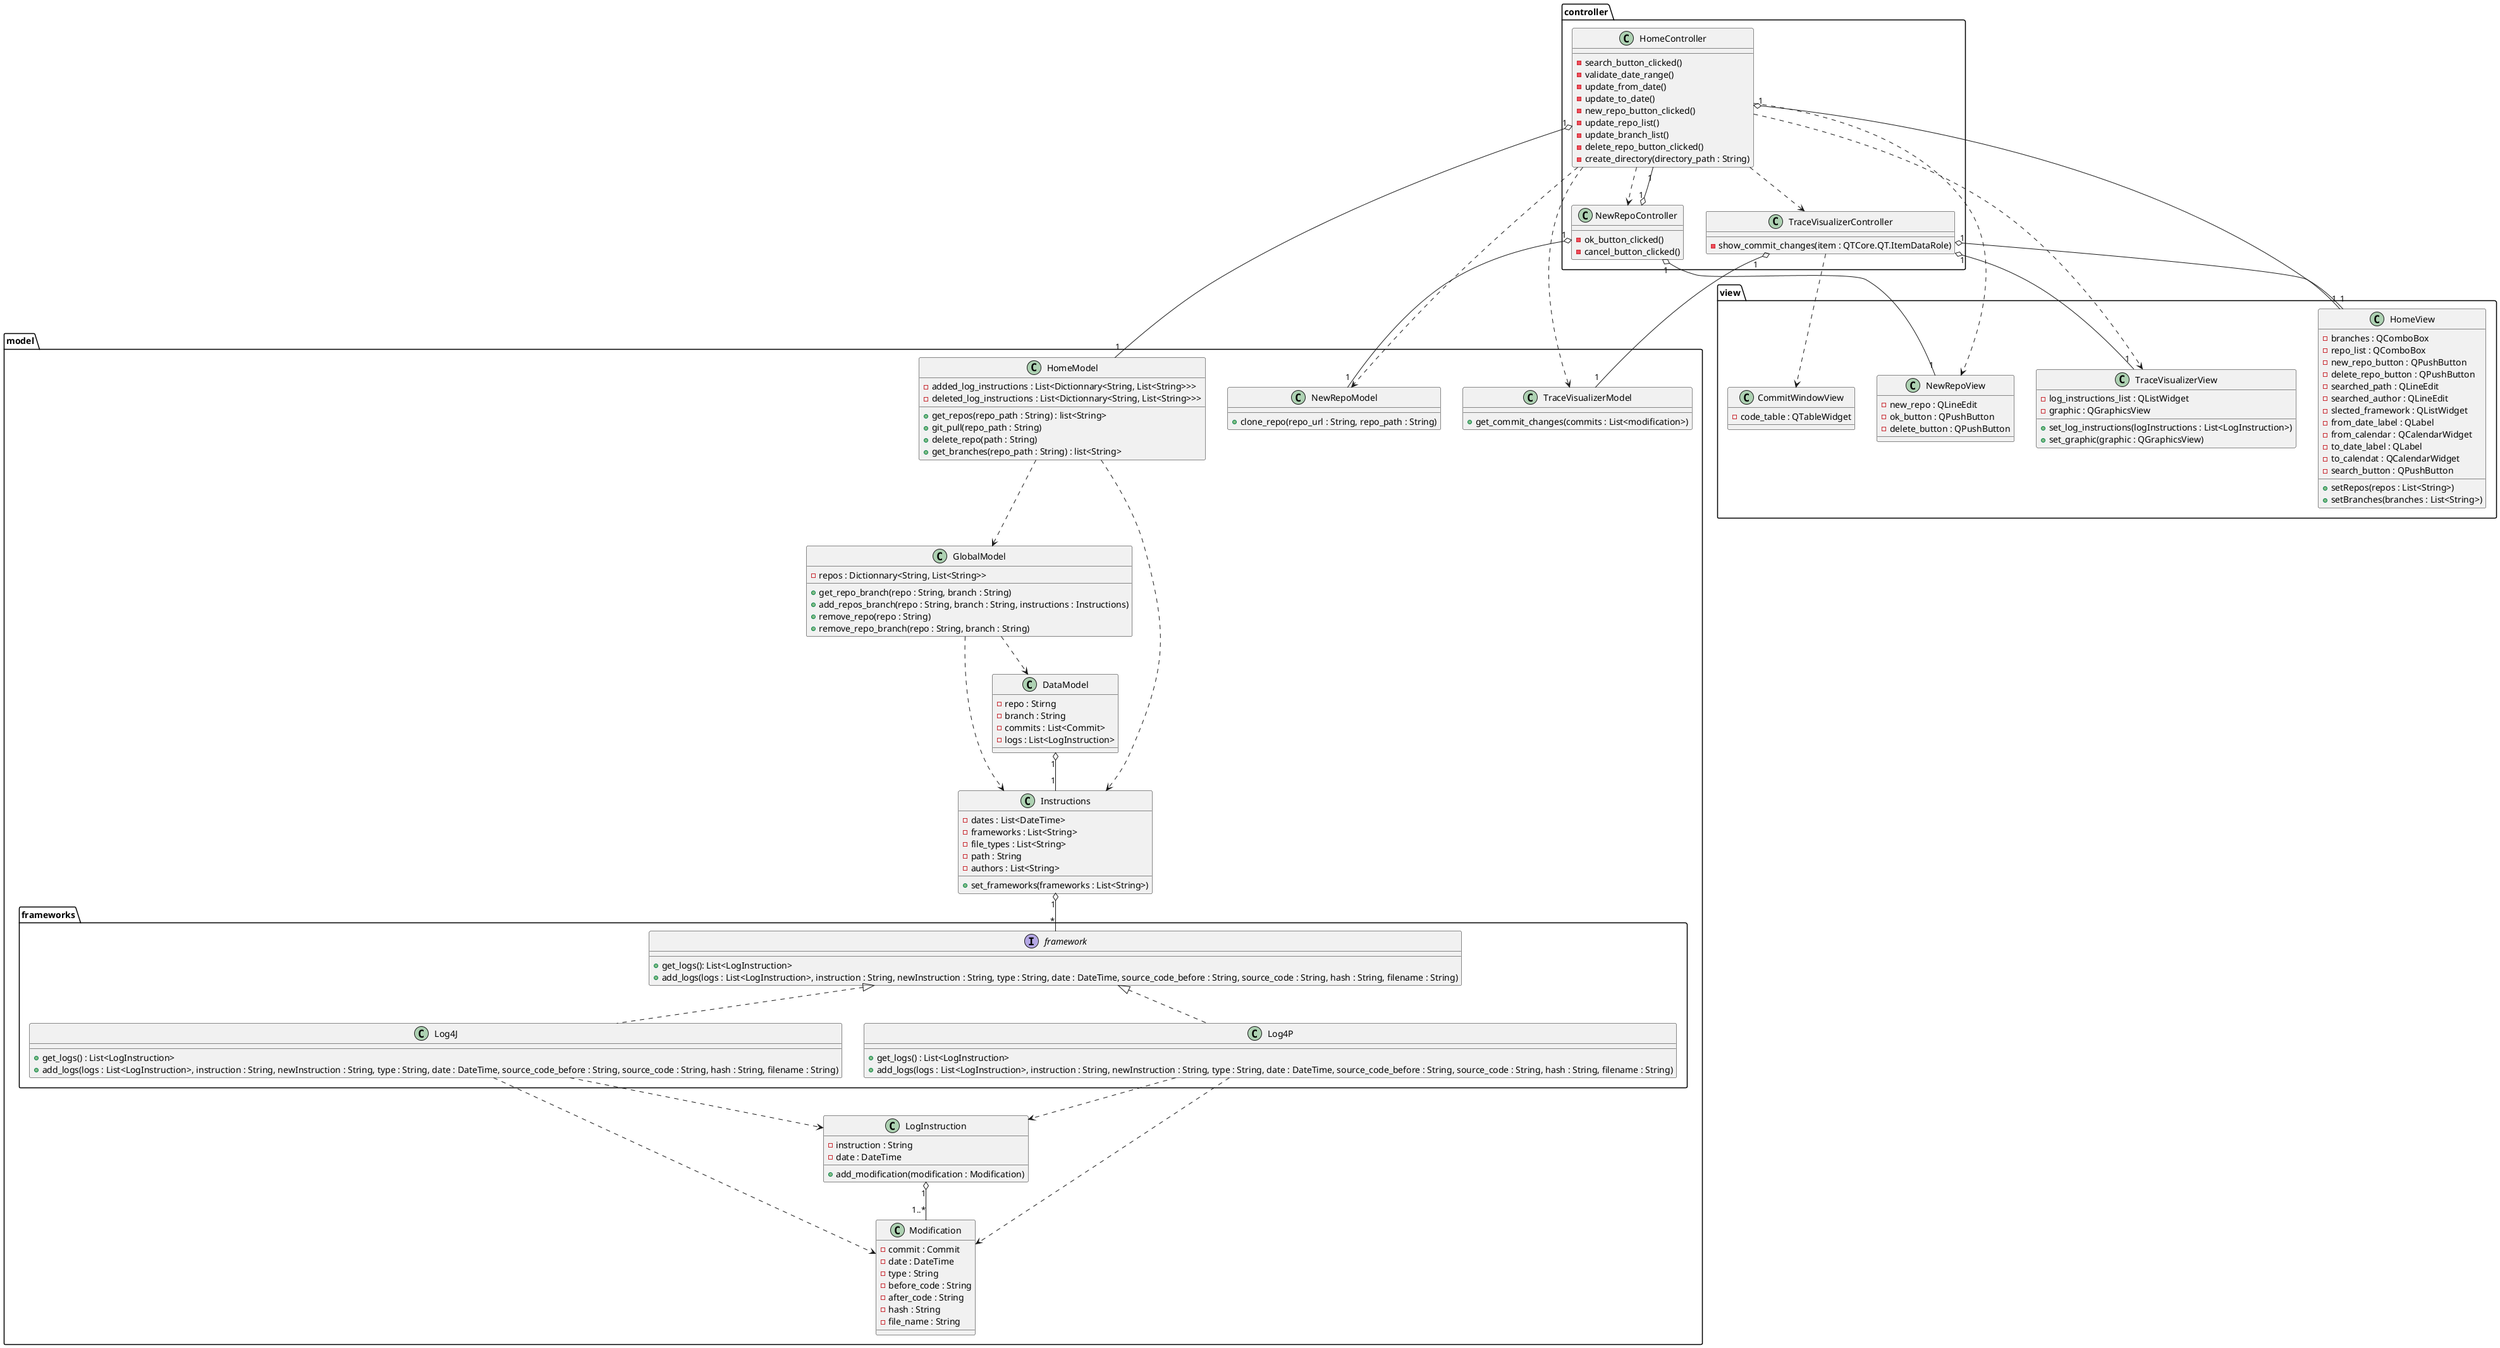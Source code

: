 @startuml classOld
package controller {
    class HomeController{
        - search_button_clicked()
        - validate_date_range()
        - update_from_date()
        - update_to_date()
        - new_repo_button_clicked()
        - update_repo_list()
        - update_branch_list()
        - delete_repo_button_clicked()
        - create_directory(directory_path : String)
    }
    class NewRepoController{
        -  ok_button_clicked()
        - cancel_button_clicked()
    }

    class TraceVisualizerController{
        - show_commit_changes(item : QTCore.QT.ItemDataRole)
    }
}

package model {

    package frameworks{
        interface framework{
            + get_logs(): List<LogInstruction>
            + add_logs(logs : List<LogInstruction>, instruction : String, newInstruction : String, type : String, date : DateTime, source_code_before : String, source_code : String, hash : String, filename : String)
        }
        class Log4J implements framework{
            + get_logs() : List<LogInstruction>
            + add_logs(logs : List<LogInstruction>, instruction : String, newInstruction : String, type : String, date : DateTime, source_code_before : String, source_code : String, hash : String, filename : String)
        }
        class Log4P implements framework{
            + get_logs() : List<LogInstruction>
            + add_logs(logs : List<LogInstruction>, instruction : String, newInstruction : String, type : String, date : DateTime, source_code_before : String, source_code : String, hash : String, filename : String)
        }
    }

    class DataModel{
        - repo : Stirng
        - branch : String
        - commits : List<Commit>
        - logs : List<LogInstruction>
    }

    class GlobalModel{
        - repos : Dictionnary<String, List<String>>
        + get_repo_branch(repo : String, branch : String)
        + add_repos_branch(repo : String, branch : String, instructions : Instructions)
        + remove_repo(repo : String)
        + remove_repo_branch(repo : String, branch : String)
    }
    class HomeModel{
        - added_log_instructions : List<Dictionnary<String, List<String>>>
        - deleted_log_instructions : List<Dictionnary<String, List<String>>>
        + get_repos(repo_path : String) : list<String>
        + git_pull(repo_path : String)
        + delete_repo(path : String)
        + get_branches(repo_path : String) : list<String>
    }
    class Instructions{
        - dates : List<DateTime>
        - frameworks : List<String>
        - file_types : List<String>
        - path : String
        - authors : List<String>
        + set_frameworks(frameworks : List<String>)
    }
    class LogInstruction{
        - instruction : String
        - date : DateTime
        + add_modification(modification : Modification)
    }
    class Modification{
        - commit : Commit
        - date : DateTime
        - type : String
        - before_code : String
        - after_code : String
        - hash : String
        - file_name : String
    }
    class NewRepoModel{
        + clone_repo(repo_url : String, repo_path : String)
    }
    class TraceVisualizerModel{
        + get_commit_changes(commits : List<modification>)
    }
}


package view {
    class CommitWindowView{
        - code_table : QTableWidget
    }

    class HomeView {
        - branches : QComboBox
        - repo_list : QComboBox
        - new_repo_button : QPushButton
        - delete_repo_button : QPushButton
        - searched_path : QLineEdit
        - searched_author : QLineEdit
        - slected_framework : QListWidget
        - from_date_label : QLabel
        - from_calendar : QCalendarWidget
        - to_date_label : QLabel
        - to_calendat : QCalendarWidget
        - search_button : QPushButton
        + setRepos(repos : List<String>)
        + setBranches(branches : List<String>)
    }

    class NewRepoView{
        - new_repo : QLineEdit
        - ok_button : QPushButton
        - delete_button : QPushButton
    }

    class TraceVisualizerView{
        - log_instructions_list : QListWidget
        - graphic : QGraphicsView
        + set_log_instructions(logInstructions : List<LogInstruction>)
        + set_graphic(graphic : QGraphicsView)
    }
}

HomeController "1" o-- "1" HomeView
HomeController "1" o-- "1" HomeModel
HomeController ..> TraceVisualizerView
HomeController ..> TraceVisualizerModel
HomeController ..> TraceVisualizerController
HomeController ..> NewRepoView
HomeController ..> NewRepoModel
HomeController ..> NewRepoController

NewRepoController "1" o-- "1" NewRepoView
NewRepoController "1" o-- "1" NewRepoModel
NewRepoController "1" o-- "1" HomeController

TraceVisualizerController "1" o-- "1" TraceVisualizerView
TraceVisualizerController "1" o-- "1" TraceVisualizerModel
TraceVisualizerController "1" o-- "1" HomeView
TraceVisualizerController ..> CommitWindowView

HomeModel ..> GlobalModel
HomeModel ..> Instructions

GlobalModel ..> DataModel
GlobalModel ..> Instructions

DataModel "1" o-- "1" Instructions

LogInstruction "1" o-- "1..*" Modification

Instructions "1" o-- "*" framework

Log4J ..> LogInstruction
Log4J ..> Modification

Log4P ..> LogInstruction
Log4P..> Modification
@enduml

@startuml controllerViewOld
package controller {
    class HomeController{
        - search_button_clicked()
        - validate_date_range()
        - update_from_date()
        - update_to_date()
        - new_repo_button_clicked()
        - update_repo_list()
        - update_branch_list()
        - delete_repo_button_clicked()
        - create_directory(directory_path : String)
    }
    class NewRepoController{
        -  ok_button_clicked()
        - cancel_button_clicked()
    }

    class TraceVisualizerController{
        - show_commit_changes(item : QTCore.QT.ItemDataRole)
    }
}

package view {
    class CommitWindowView{
        - code_table : QTableWidget
    }

    class HomeView {
        - branches : QComboBox
        - repo_list : QComboBox
        - new_repo_button : QPushButton
        - delete_repo_button : QPushButton
        - searched_path : QLineEdit
        - searched_author : QLineEdit
        - slected_framework : QListWidget
        - from_date_label : QLabel
        - from_calendar : QCalendarWidget
        - to_date_label : QLabel
        - to_calendat : QCalendarWidget
        - search_button : QPushButton
        + setRepos(repos : List<String>)
        + setBranches(branches : List<String>)
    }

    class NewRepoView{
        - new_repo : QLineEdit
        - ok_button : QPushButton
        - delete_button : QPushButton
    }

    class TraceVisualizerView{
        - log_instructions_list : QListWidget
        - graphic : QGraphicsView
        + set_log_instructions(logInstructions : List<LogInstruction>)
        + set_graphic(graphic : QGraphicsView)
    }
}

HomeController "1" o-- "1" HomeView
HomeController ..> TraceVisualizerView
HomeController ..> TraceVisualizerController
HomeController ..> NewRepoView
HomeController ..> NewRepoController

NewRepoController "1" o-- "1" NewRepoView
NewRepoController "1" o-- "1" HomeController

TraceVisualizerController "1" o-- "1" TraceVisualizerView
TraceVisualizerController "1" o-- "1" HomeView
TraceVisualizerController ..> CommitWindowView
@enduml

@startuml modelOld
package controller {
    class HomeController{
        - search_button_clicked()
        - validate_date_range()
        - update_from_date()
        - update_to_date()
        - new_repo_button_clicked()
        - update_repo_list()
        - update_branch_list()
        - delete_repo_button_clicked()
        - create_directory(directory_path : String)
    }
    class NewRepoController{
        -  ok_button_clicked()
        - cancel_button_clicked()
    }

    class TraceVisualizerController{
        - show_commit_changes(item : QTCore.QT.ItemDataRole)
    }
}

package model {

    package frameworks{
        interface framework{
            + get_logs(): List<LogInstruction>
            + add_logs(logs : List<LogInstruction>, instruction : String, newInstruction : String, type : String, date : DateTime, source_code_before : String, source_code : String, hash : String, filename : String)
        }
        class Log4J implements framework{
            + get_logs() : List<LogInstruction>
            + add_logs(logs : List<LogInstruction>, instruction : String, newInstruction : String, type : String, date : DateTime, source_code_before : String, source_code : String, hash : String, filename : String)
        }
        class Log4P implements framework{
            + get_logs() : List<LogInstruction>
            + add_logs(logs : List<LogInstruction>, instruction : String, newInstruction : String, type : String, date : DateTime, source_code_before : String, source_code : String, hash : String, filename : String)
        }
    }

    class DataModel{
        - repo : Stirng
        - branch : String
        - commits : List<Commit>
        - logs : List<LogInstruction>
    }

    class GlobalModel{
        - repos : Dictionnary<String, List<String>>
        + get_repo_branch(repo : String, branch : String)
        + add_repos_branch(repo : String, branch : String, instructions : Instructions)
        + remove_repo(repo : String)
        + remove_repo_branch(repo : String, branch : String)
    }
    class HomeModel{
        - added_log_instructions : List<Dictionnary<String, List<String>>>
        - deleted_log_instructions : List<Dictionnary<String, List<String>>>
        + get_repos(repo_path : String) : list<String>
        + git_pull(repo_path : String)
        + delete_repo(path : String)
        + get_branches(repo_path : String) : list<String>
    }
    class Instructions{
        - dates : List<DateTime>
        - frameworks : List<String>
        - file_types : List<String>
        - path : String
        - authors : List<String>
        + set_frameworks(frameworks : List<String>)
    }
    class LogInstruction{
        - instruction : String
        - date : DateTime
        + add_modification(modification : Modification)
    }
    class Modification{
        - commit : Commit
        - date : DateTime
        - type : String
        - before_code : String
        - after_code : String
        - hash : String
        - file_name : String
    }
    class NewRepoModel{
        + clone_repo(repo_url : String, repo_path : String)
    }
    class TraceVisualizerModel{
        + get_commit_changes(commits : List<modification>)
    }
}
HomeController "1" o-- "1" HomeModel
HomeController ..> TraceVisualizerModel
HomeController ..> TraceVisualizerController
HomeController ..> NewRepoModel
HomeController ..> NewRepoController

NewRepoController "1" o-- "1" NewRepoModel
NewRepoController "1" o-- "1" HomeController

TraceVisualizerController "1" o-- "1" TraceVisualizerModel

HomeModel ..> GlobalModel
HomeModel ..> Instructions

GlobalModel ..> DataModel
GlobalModel ..> Instructions

DataModel "1" o-- "1" Instructions

LogInstruction "1" o-- "1..*" Modification

Instructions "1" o-- "*" framework

Log4J ..> LogInstruction
Log4J ..> Modification

Log4P ..> LogInstruction
Log4P..> Modification

@enduml

@startuml oldclassDiagramSplitted
package model {

    package frameworks{
        interface framework{
            + get_logs(): List<LogInstruction>
            + add_logs(logs : List<LogInstruction>, instruction : String, newInstruction : String, type : String, date : DateTime, source_code_before : String, source_code : String, hash : String, filename : String)
        }
        class Log4J implements framework{
            + get_logs() : List<LogInstruction>
            + add_logs(logs : List<LogInstruction>, instruction : String, newInstruction : String, type : String, date : DateTime, source_code_before : String, source_code : String, hash : String, filename : String)
        }
        class Log4P implements framework{
            + get_logs() : List<LogInstruction>
            + add_logs(logs : List<LogInstruction>, instruction : String, newInstruction : String, type : String, date : DateTime, source_code_before : String, source_code : String, hash : String, filename : String)
        }
    }
        class LogInstruction{
        - instruction : String
        - date : DateTime
        + add_modification(modification : Modification)
    }
    class Modification{
        - commit : Commit
        - date : DateTime
        - type : String
        - before_code : String
        - after_code : String
        - hash : String
        - file_name : String
    }

    Log4J ..> LogInstruction
Log4J ..> Modification

Log4P ..> LogInstruction
Log4P..> Modification
LogInstruction "1" o-- "1..*" Modification
}
@enduml

@startuml modelOldSplitted
package controller {
    class HomeController{
        - search_button_clicked()
        - validate_date_range()
        - update_from_date()
        - update_to_date()
        - new_repo_button_clicked()
        - update_repo_list()
        - update_branch_list()
        - delete_repo_button_clicked()
        - create_directory(directory_path : String)
    }
    class NewRepoController{
        -  ok_button_clicked()
        - cancel_button_clicked()
    }

    class TraceVisualizerController{
        - show_commit_changes(item : QTCore.QT.ItemDataRole)
    }
}

package model {

    package frameworks{
        interface framework{
            + get_logs(): List<LogInstruction>
            + add_logs(logs : List<LogInstruction>, instruction : String, newInstruction : String, type : String, date : DateTime, source_code_before : String, source_code : String, hash : String, filename : String)
        }
    }

    class DataModel{
        - repo : Stirng
        - branch : String
        - commits : List<Commit>
        - logs : List<LogInstruction>
    }

    class GlobalModel{
        - repos : Dictionnary<String, List<String>>
        + get_repo_branch(repo : String, branch : String)
        + add_repos_branch(repo : String, branch : String, instructions : Instructions)
        + remove_repo(repo : String)
        + remove_repo_branch(repo : String, branch : String)
    }
    class HomeModel{
        - added_log_instructions : List<Dictionnary<String, List<String>>>
        - deleted_log_instructions : List<Dictionnary<String, List<String>>>
        + get_repos(repo_path : String) : list<String>
        + git_pull(repo_path : String)
        + delete_repo(path : String)
        + get_branches(repo_path : String) : list<String>
    }
    class Instructions{
        - dates : List<DateTime>
        - frameworks : List<String>
        - file_types : List<String>
        - path : String
        - authors : List<String>
        + set_frameworks(frameworks : List<String>)
    }
    class NewRepoModel{
        + clone_repo(repo_url : String, repo_path : String)
    }
    class TraceVisualizerModel{
        + get_commit_changes(commits : List<modification>)
    }
}
HomeController "1" o-- "1" HomeModel
HomeController ..> TraceVisualizerModel
HomeController ..> TraceVisualizerController
HomeController ..> NewRepoModel
HomeController ..> NewRepoController

NewRepoController "1" o-- "1" NewRepoModel
NewRepoController "1" o-- "1" HomeController

TraceVisualizerController "1" o-- "1" TraceVisualizerModel

HomeModel ..> GlobalModel
HomeModel ..> Instructions

GlobalModel ..> DataModel
GlobalModel ..> Instructions

DataModel "1" o-- "1" Instructions

Instructions "1" o-- "*" framework

@enduml